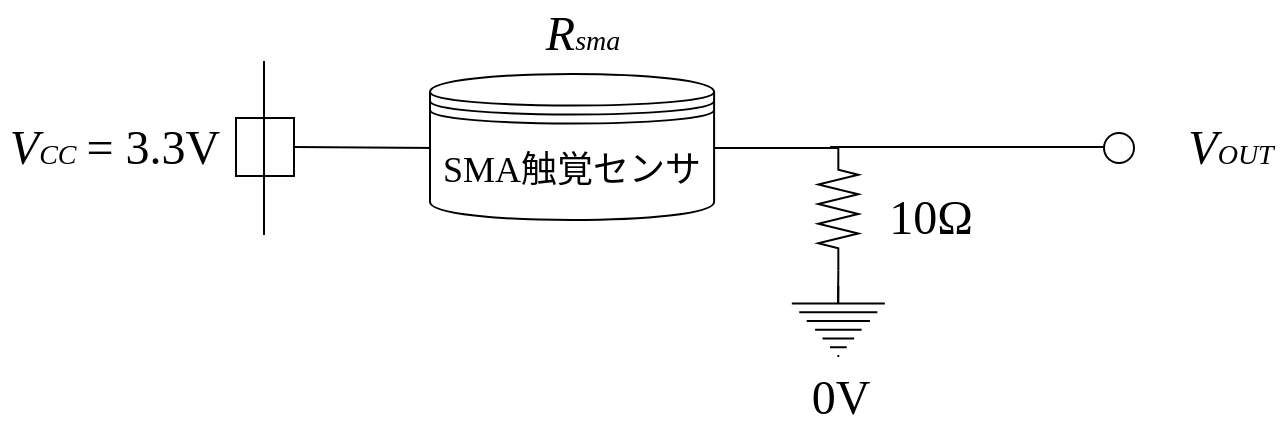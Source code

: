 <mxfile version="13.10.0" type="embed">
    <diagram id="ozson1Mpx076eq1y-JPa" name="ページ1">
        <mxGraphModel dx="1412" dy="648" grid="0" gridSize="10" guides="1" tooltips="1" connect="1" arrows="1" fold="1" page="1" pageScale="1" pageWidth="827" pageHeight="1169" math="0" shadow="0">
            <root>
                <mxCell id="0"/>
                <mxCell id="1" parent="0"/>
                <mxCell id="5" value="" style="whiteSpace=wrap;html=1;aspect=fixed;" parent="1" vertex="1">
                    <mxGeometry x="185" y="324" width="29" height="29" as="geometry"/>
                </mxCell>
                <mxCell id="12" value="" style="pointerEvents=1;verticalLabelPosition=bottom;shadow=0;dashed=0;align=center;html=1;verticalAlign=top;shape=mxgraph.electrical.resistors.resistor_2;rotation=-90;" parent="1" vertex="1">
                    <mxGeometry x="455.5" y="359.5" width="61.33" height="20" as="geometry"/>
                </mxCell>
                <mxCell id="14" value="" style="endArrow=none;html=1;" parent="1" edge="1">
                    <mxGeometry width="50" height="50" relative="1" as="geometry">
                        <mxPoint x="199" y="382.5" as="sourcePoint"/>
                        <mxPoint x="199" y="295.5" as="targetPoint"/>
                    </mxGeometry>
                </mxCell>
                <mxCell id="15" value="" style="endArrow=none;html=1;entryX=1;entryY=0.5;entryDx=0;entryDy=0;" parent="1" target="5" edge="1">
                    <mxGeometry width="50" height="50" relative="1" as="geometry">
                        <mxPoint x="486" y="339" as="sourcePoint"/>
                        <mxPoint x="493" y="454" as="targetPoint"/>
                        <Array as="points">
                            <mxPoint x="296" y="339"/>
                        </Array>
                    </mxGeometry>
                </mxCell>
                <mxCell id="3" value="&lt;font style=&quot;font-size: 18px&quot; face=&quot;Times New Roman&quot;&gt;SMA触覚センサ&lt;/font&gt;" style="shape=datastore;whiteSpace=wrap;html=1;" parent="1" vertex="1">
                    <mxGeometry x="282" y="302" width="142.05" height="73" as="geometry"/>
                </mxCell>
                <mxCell id="16" value="" style="endArrow=none;html=1;" parent="1" edge="1">
                    <mxGeometry width="50" height="50" relative="1" as="geometry">
                        <mxPoint x="482" y="338.5" as="sourcePoint"/>
                        <mxPoint x="622" y="338.5" as="targetPoint"/>
                    </mxGeometry>
                </mxCell>
                <mxCell id="17" value="&lt;font face=&quot;Times New Roman&quot;&gt;&lt;i&gt;&lt;span style=&quot;font-size: 24px&quot;&gt;V&lt;/span&gt;&lt;font style=&quot;font-size: 14px&quot;&gt;OUT&lt;/font&gt;&lt;/i&gt;&lt;/font&gt;" style="text;html=1;align=center;verticalAlign=middle;resizable=0;points=[];autosize=1;fontSize=20;" parent="1" vertex="1">
                    <mxGeometry x="656" y="322" width="52" height="33" as="geometry"/>
                </mxCell>
                <mxCell id="18" value="" style="verticalLabelPosition=bottom;shadow=0;dashed=0;align=center;html=1;verticalAlign=top;strokeWidth=1;shape=ellipse;perimeter=ellipsePerimeter;" parent="1" vertex="1">
                    <mxGeometry x="619" y="331.5" width="15" height="15" as="geometry"/>
                </mxCell>
                <mxCell id="19" value="&lt;font face=&quot;Times New Roman&quot;&gt;&lt;i&gt;&lt;font&gt;&lt;font style=&quot;font-size: 24px&quot;&gt;V&lt;/font&gt;&lt;font style=&quot;font-size: 14px&quot;&gt;CC&lt;/font&gt;&lt;/font&gt;&lt;/i&gt;&lt;font style=&quot;font-size: 20px&quot;&gt;&amp;nbsp;&lt;/font&gt;&lt;font style=&quot;font-size: 24px&quot;&gt;= 3.3V&lt;/font&gt;&lt;/font&gt;" style="text;html=1;align=center;verticalAlign=middle;resizable=0;points=[];autosize=1;fontSize=20;" parent="1" vertex="1">
                    <mxGeometry x="67" y="322" width="114" height="33" as="geometry"/>
                </mxCell>
                <mxCell id="20" value="&lt;font style=&quot;font-size: 24px&quot; face=&quot;Times New Roman&quot;&gt;10Ω&lt;/font&gt;" style="text;html=1;align=center;verticalAlign=middle;resizable=0;points=[];autosize=1;fontSize=20;" parent="1" vertex="1">
                    <mxGeometry x="506.42" y="359.5" width="52" height="29" as="geometry"/>
                </mxCell>
                <mxCell id="21" value="" style="pointerEvents=1;verticalLabelPosition=bottom;shadow=0;dashed=0;align=center;html=1;verticalAlign=top;shape=mxgraph.electrical.signal_sources.protective_earth;" parent="1" vertex="1">
                    <mxGeometry x="462.91" y="408" width="46.51" height="35" as="geometry"/>
                </mxCell>
                <mxCell id="22" value="" style="endArrow=none;html=1;entryX=0;entryY=0.5;entryDx=0;entryDy=0;entryPerimeter=0;" parent="1" target="12" edge="1">
                    <mxGeometry width="50" height="50" relative="1" as="geometry">
                        <mxPoint x="486" y="417" as="sourcePoint"/>
                        <mxPoint x="459" y="573" as="targetPoint"/>
                    </mxGeometry>
                </mxCell>
                <mxCell id="23" value="&lt;font style=&quot;font-size: 24px&quot; face=&quot;Times New Roman&quot;&gt;0V&lt;/font&gt;" style="text;html=1;align=center;verticalAlign=middle;resizable=0;points=[];autosize=1;fontSize=20;" parent="1" vertex="1">
                    <mxGeometry x="467.17" y="449" width="39" height="29" as="geometry"/>
                </mxCell>
                <mxCell id="24" value="&lt;font face=&quot;Times New Roman&quot;&gt;&lt;i&gt;&lt;span style=&quot;font-size: 24px&quot;&gt;R&lt;/span&gt;&lt;font style=&quot;font-size: 14px&quot;&gt;sma&lt;/font&gt;&lt;/i&gt;&lt;/font&gt;" style="text;html=1;align=center;verticalAlign=middle;resizable=0;points=[];autosize=1;fontSize=20;" vertex="1" parent="1">
                    <mxGeometry x="334.03" y="265" width="47" height="33" as="geometry"/>
                </mxCell>
            </root>
        </mxGraphModel>
    </diagram>
</mxfile>